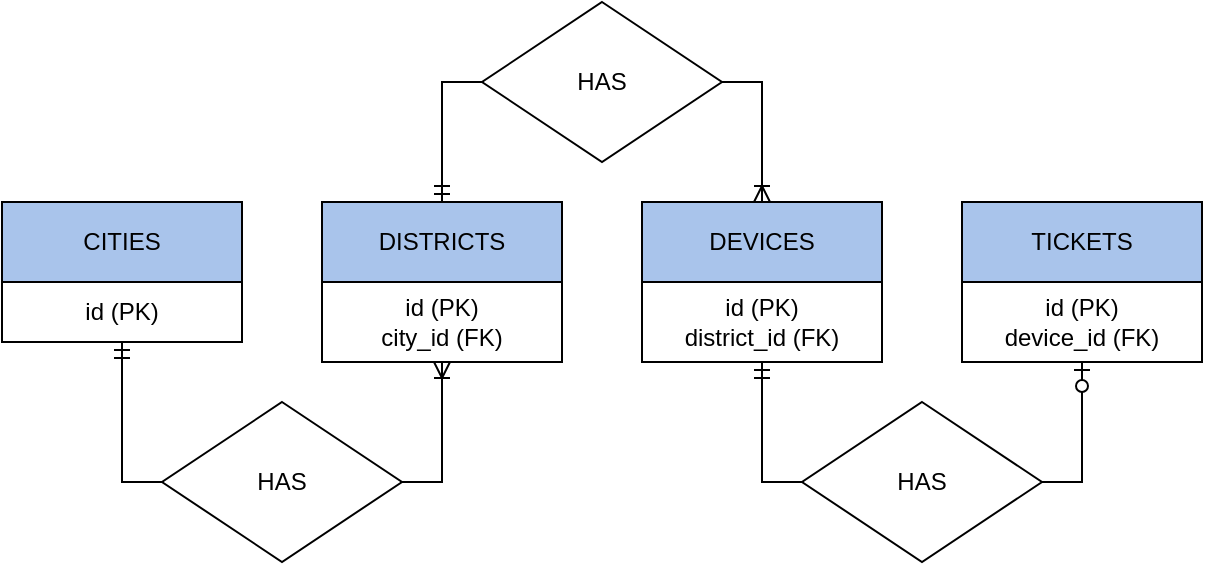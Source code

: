 <mxfile version="17.1.3" type="device"><diagram id="t_va1utkdY_OUqZG7R6l" name="Page-1"><mxGraphModel dx="1662" dy="762" grid="1" gridSize="10" guides="1" tooltips="1" connect="1" arrows="1" fold="1" page="1" pageScale="1" pageWidth="850" pageHeight="1100" math="0" shadow="0"><root><mxCell id="0"/><mxCell id="1" parent="0"/><mxCell id="YQeynpgvbOkHVoDmx-CA-98" value="CITIES" style="rounded=0;whiteSpace=wrap;html=1;fillColor=#A9C4EB;" parent="1" vertex="1"><mxGeometry x="40" y="280" width="120" height="40" as="geometry"/></mxCell><mxCell id="YQeynpgvbOkHVoDmx-CA-99" value="DISTRICTS" style="rounded=0;whiteSpace=wrap;html=1;fillColor=#A9C4EB;" parent="1" vertex="1"><mxGeometry x="200" y="280" width="120" height="40" as="geometry"/></mxCell><mxCell id="YQeynpgvbOkHVoDmx-CA-100" value="DEVICES" style="rounded=0;whiteSpace=wrap;html=1;fillColor=#A9C4EB;" parent="1" vertex="1"><mxGeometry x="360" y="280" width="120" height="40" as="geometry"/></mxCell><mxCell id="YQeynpgvbOkHVoDmx-CA-102" value="TICKETS" style="rounded=0;whiteSpace=wrap;html=1;fillColor=#A9C4EB;" parent="1" vertex="1"><mxGeometry x="520" y="280" width="120" height="40" as="geometry"/></mxCell><mxCell id="YQeynpgvbOkHVoDmx-CA-110" style="edgeStyle=orthogonalEdgeStyle;rounded=0;orthogonalLoop=1;jettySize=auto;html=1;exitX=1;exitY=0.5;exitDx=0;exitDy=0;endArrow=ERoneToMany;endFill=0;entryX=0.5;entryY=1;entryDx=0;entryDy=0;" parent="1" source="YQeynpgvbOkHVoDmx-CA-103" target="RVuLS4ufND5TBb1GZpWV-4" edge="1"><mxGeometry relative="1" as="geometry"><mxPoint x="260" y="350" as="targetPoint"/><Array as="points"><mxPoint x="260" y="420"/></Array></mxGeometry></mxCell><mxCell id="YQeynpgvbOkHVoDmx-CA-111" style="edgeStyle=orthogonalEdgeStyle;rounded=0;orthogonalLoop=1;jettySize=auto;html=1;exitX=0;exitY=0.5;exitDx=0;exitDy=0;endArrow=ERmandOne;endFill=0;" parent="1" source="YQeynpgvbOkHVoDmx-CA-103" target="RVuLS4ufND5TBb1GZpWV-1" edge="1"><mxGeometry relative="1" as="geometry"><mxPoint x="100" y="380" as="targetPoint"/></mxGeometry></mxCell><mxCell id="YQeynpgvbOkHVoDmx-CA-103" value="HAS" style="rhombus;whiteSpace=wrap;html=1;" parent="1" vertex="1"><mxGeometry x="120" y="380" width="120" height="80" as="geometry"/></mxCell><mxCell id="YQeynpgvbOkHVoDmx-CA-114" style="edgeStyle=orthogonalEdgeStyle;rounded=0;orthogonalLoop=1;jettySize=auto;html=1;exitX=1;exitY=0.5;exitDx=0;exitDy=0;entryX=0.5;entryY=0;entryDx=0;entryDy=0;endArrow=ERoneToMany;endFill=0;" parent="1" source="YQeynpgvbOkHVoDmx-CA-106" target="YQeynpgvbOkHVoDmx-CA-100" edge="1"><mxGeometry relative="1" as="geometry"><Array as="points"><mxPoint x="420" y="220"/></Array></mxGeometry></mxCell><mxCell id="YQeynpgvbOkHVoDmx-CA-119" style="edgeStyle=orthogonalEdgeStyle;rounded=0;orthogonalLoop=1;jettySize=auto;html=1;entryX=0.5;entryY=0;entryDx=0;entryDy=0;endArrow=ERmandOne;endFill=0;exitX=0;exitY=0.5;exitDx=0;exitDy=0;" parent="1" source="YQeynpgvbOkHVoDmx-CA-106" target="YQeynpgvbOkHVoDmx-CA-99" edge="1"><mxGeometry relative="1" as="geometry"><mxPoint x="260" y="220" as="sourcePoint"/></mxGeometry></mxCell><mxCell id="YQeynpgvbOkHVoDmx-CA-106" value="HAS" style="rhombus;whiteSpace=wrap;html=1;" parent="1" vertex="1"><mxGeometry x="280" y="180" width="120" height="80" as="geometry"/></mxCell><mxCell id="YQeynpgvbOkHVoDmx-CA-118" style="edgeStyle=orthogonalEdgeStyle;rounded=0;orthogonalLoop=1;jettySize=auto;html=1;exitX=0;exitY=0.5;exitDx=0;exitDy=0;endArrow=ERmandOne;endFill=0;entryX=0.5;entryY=1;entryDx=0;entryDy=0;" parent="1" source="YQeynpgvbOkHVoDmx-CA-108" target="RVuLS4ufND5TBb1GZpWV-18" edge="1"><mxGeometry relative="1" as="geometry"><mxPoint x="420" y="360" as="targetPoint"/></mxGeometry></mxCell><mxCell id="YQeynpgvbOkHVoDmx-CA-108" value="HAS" style="rhombus;whiteSpace=wrap;html=1;" parent="1" vertex="1"><mxGeometry x="440" y="380" width="120" height="80" as="geometry"/></mxCell><mxCell id="RVuLS4ufND5TBb1GZpWV-1" value="id (PK)" style="rounded=0;whiteSpace=wrap;html=1;" vertex="1" parent="1"><mxGeometry x="40" y="320" width="120" height="30" as="geometry"/></mxCell><mxCell id="RVuLS4ufND5TBb1GZpWV-4" value="id (PK)&lt;br&gt;city_id (FK)" style="rounded=0;whiteSpace=wrap;html=1;" vertex="1" parent="1"><mxGeometry x="200" y="320" width="120" height="40" as="geometry"/></mxCell><mxCell id="RVuLS4ufND5TBb1GZpWV-16" value="" style="edgeStyle=orthogonalEdgeStyle;fontSize=12;html=1;endArrow=ERzeroToOne;endFill=1;rounded=0;entryX=0.5;entryY=1;entryDx=0;entryDy=0;" edge="1" parent="1" target="RVuLS4ufND5TBb1GZpWV-17"><mxGeometry width="100" height="100" relative="1" as="geometry"><mxPoint x="560" y="420" as="sourcePoint"/><mxPoint x="580" y="360" as="targetPoint"/><Array as="points"><mxPoint x="580" y="420"/></Array></mxGeometry></mxCell><mxCell id="RVuLS4ufND5TBb1GZpWV-17" value="id (PK)&lt;br&gt;device_id (FK)" style="rounded=0;whiteSpace=wrap;html=1;" vertex="1" parent="1"><mxGeometry x="520" y="320" width="120" height="40" as="geometry"/></mxCell><mxCell id="RVuLS4ufND5TBb1GZpWV-18" value="id (PK)&lt;br&gt;district_id (FK)" style="rounded=0;whiteSpace=wrap;html=1;" vertex="1" parent="1"><mxGeometry x="360" y="320" width="120" height="40" as="geometry"/></mxCell></root></mxGraphModel></diagram></mxfile>